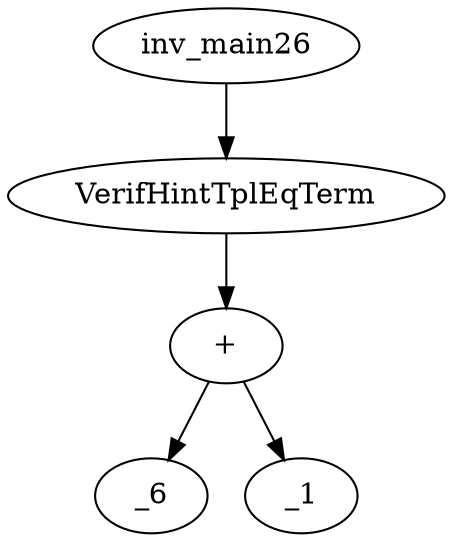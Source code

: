 digraph dag {
0 [label="inv_main26"];
1 [label="VerifHintTplEqTerm"];
2 [label="+"];
3 [label="_6"];
4 [label="_1"];
0->1
1->2
2->4
2 -> 3
}
